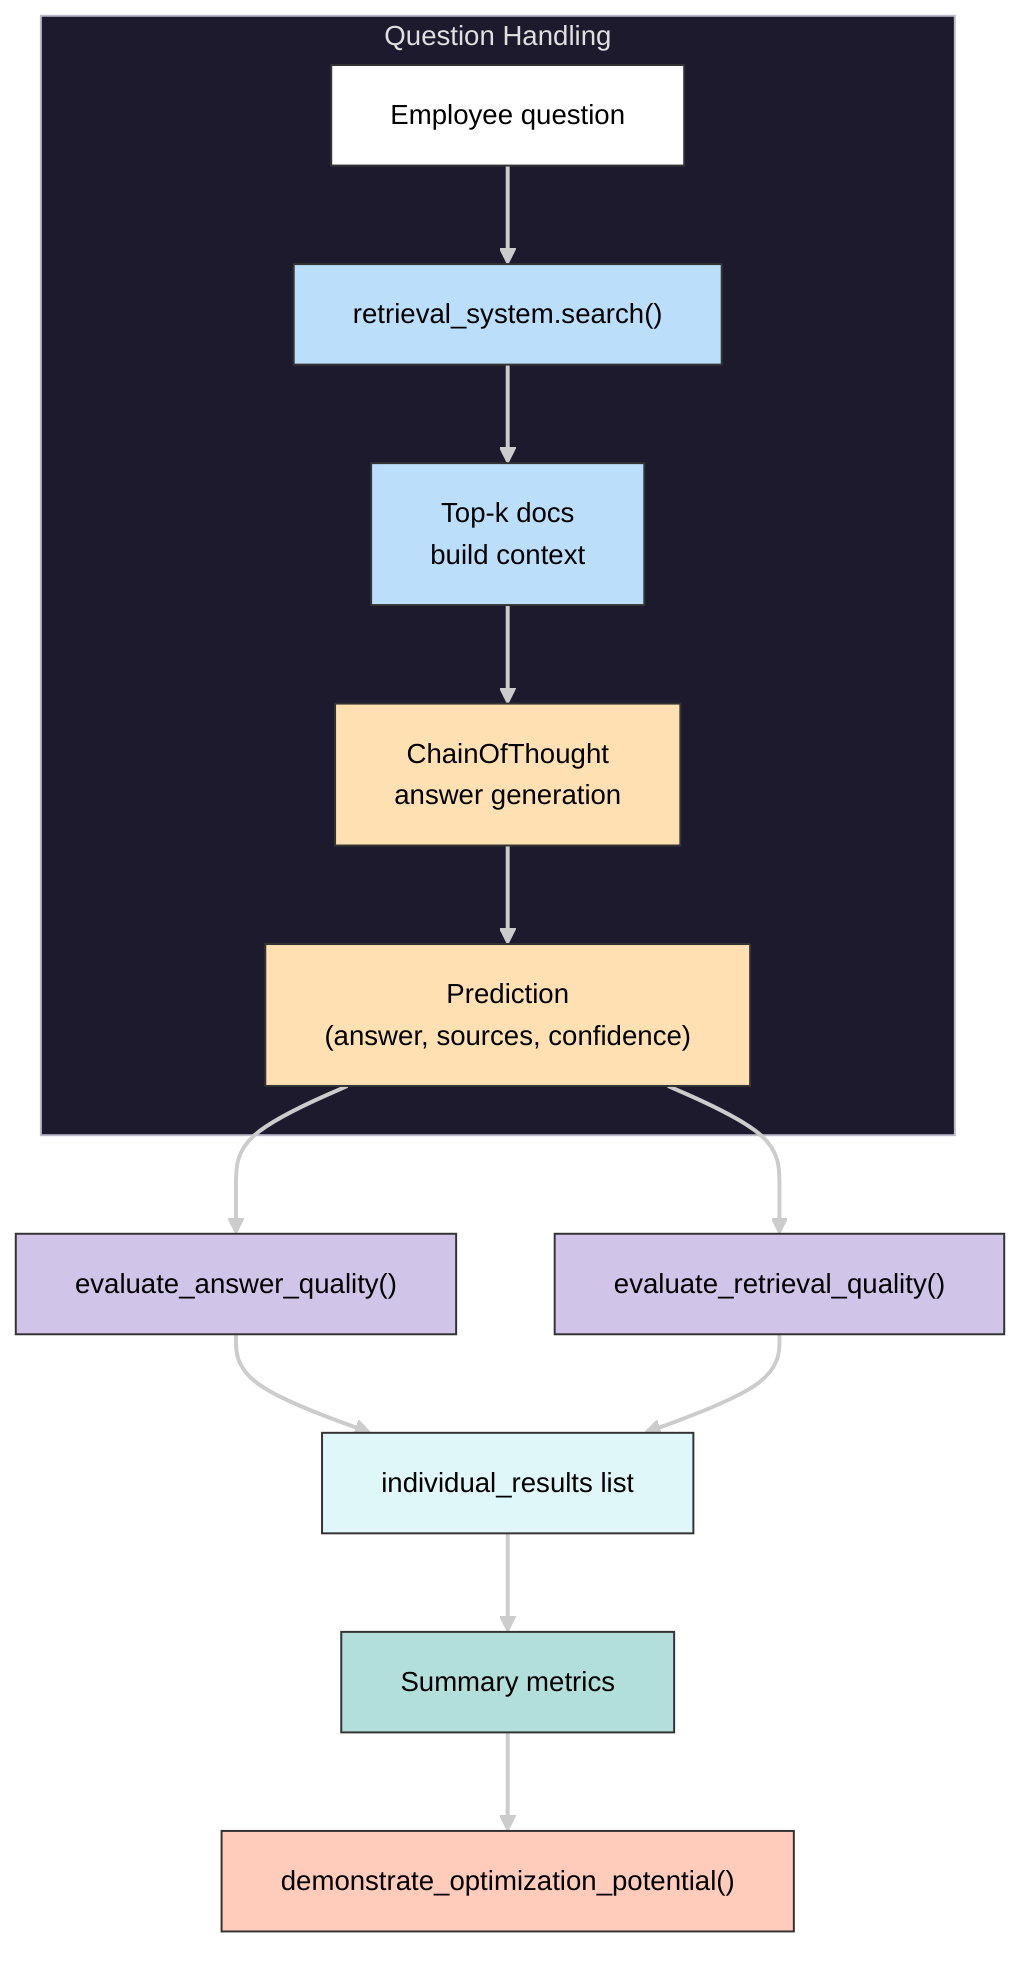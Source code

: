 ---
config:
  theme: redux-dark
---
flowchart TD
  subgraph "Question Handling"
    Q["Employee question"]
    Q --> R1["retrieval_system.search()"]
    R1 --> Ctx["Top-k docs<br>build context"]
    Ctx --> Gen["ChainOfThought<br>answer generation"]
    Gen --> Pred["Prediction<br>(answer, sources, confidence)"]
  end
  Pred --> EvalA["evaluate_answer_quality()"]
  Pred --> EvalR["evaluate_retrieval_quality()"]
  EvalA --> Res["individual_results list"]
  EvalR --> Res
  Res --> Summ["Summary metrics"]
  Summ --> OptDemo["demonstrate_optimization_potential()"]
  classDef setup       fill:#FFECB3,stroke:#333,stroke-width:1px,color:#000
  classDef define      fill:#F5F5F5,stroke:#333,stroke-width:1px,color:#000
  classDef question    fill:#FFFFFF,stroke:#333,stroke-width:1px,color:#000
  classDef retrieval   fill:#BBDEFB,stroke:#333,stroke-width:1px,color:#000
  classDef generation  fill:#FFE0B2,stroke:#333,stroke-width:1px,color:#000
  classDef evaluation  fill:#D1C4E9,stroke:#333,stroke-width:1px,color:#000
  classDef results     fill:#E0F7FA,stroke:#333,stroke-width:1px,color:#000
  classDef summary     fill:#B2DFDB,stroke:#333,stroke-width:1px,color:#000
  classDef optimize    fill:#FFCCBC,stroke:#333,stroke-width:1px,color:#000
  class S1,S2 setup
  class D1,D2,D3,D4,D5,D6 define
  class Q question
  class R1,Ctx retrieval
  class Gen,Pred generation
  class EvalA,EvalR evaluation
  class Res results
  class Summ summary
  class OptDemo optimize